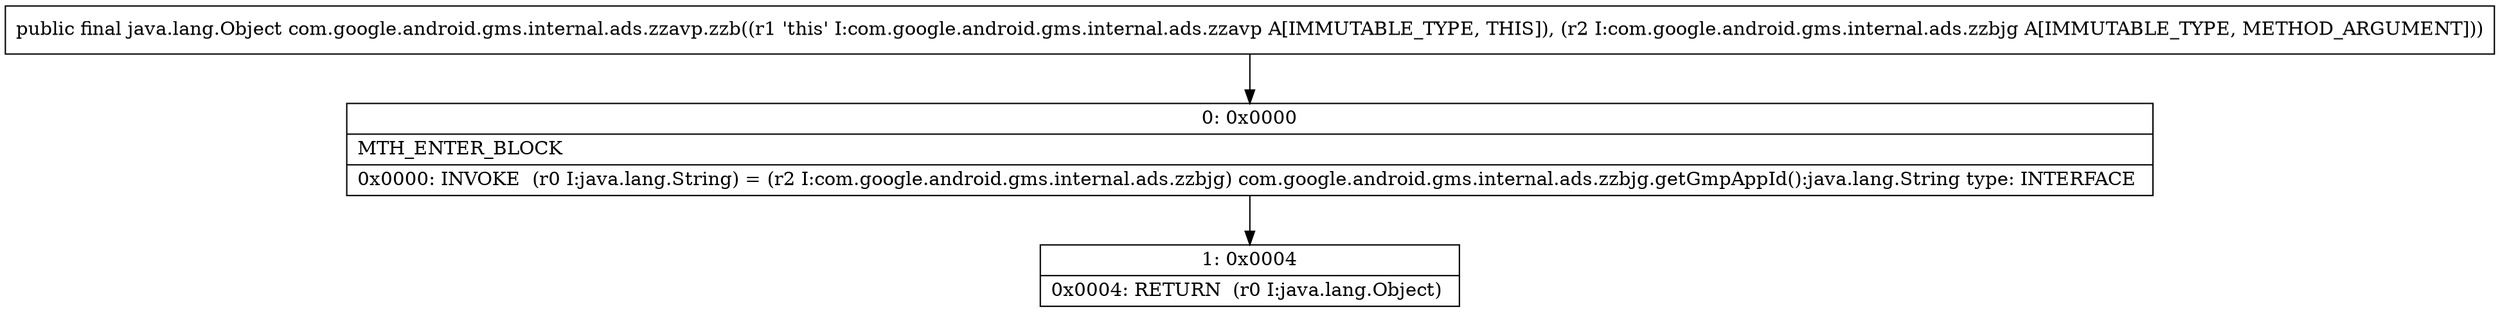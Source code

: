digraph "CFG forcom.google.android.gms.internal.ads.zzavp.zzb(Lcom\/google\/android\/gms\/internal\/ads\/zzbjg;)Ljava\/lang\/Object;" {
Node_0 [shape=record,label="{0\:\ 0x0000|MTH_ENTER_BLOCK\l|0x0000: INVOKE  (r0 I:java.lang.String) = (r2 I:com.google.android.gms.internal.ads.zzbjg) com.google.android.gms.internal.ads.zzbjg.getGmpAppId():java.lang.String type: INTERFACE \l}"];
Node_1 [shape=record,label="{1\:\ 0x0004|0x0004: RETURN  (r0 I:java.lang.Object) \l}"];
MethodNode[shape=record,label="{public final java.lang.Object com.google.android.gms.internal.ads.zzavp.zzb((r1 'this' I:com.google.android.gms.internal.ads.zzavp A[IMMUTABLE_TYPE, THIS]), (r2 I:com.google.android.gms.internal.ads.zzbjg A[IMMUTABLE_TYPE, METHOD_ARGUMENT])) }"];
MethodNode -> Node_0;
Node_0 -> Node_1;
}

